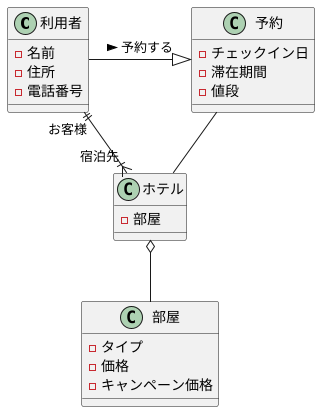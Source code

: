 @startuml 演習3-3
class 利用者{
-名前
-住所
-電話番号
}
class ホテル{
-部屋
}
class 部屋{
-タイプ
-価格
-キャンペーン価格
}
class 予約{
-チェックイン日
-滞在期間
-値段
}
ホテル o-- 部屋
利用者 -|> 予約 :予約する >
予約 -- ホテル
利用者"お客様" ||--|{ "宿泊先" ホテル
@enduml
